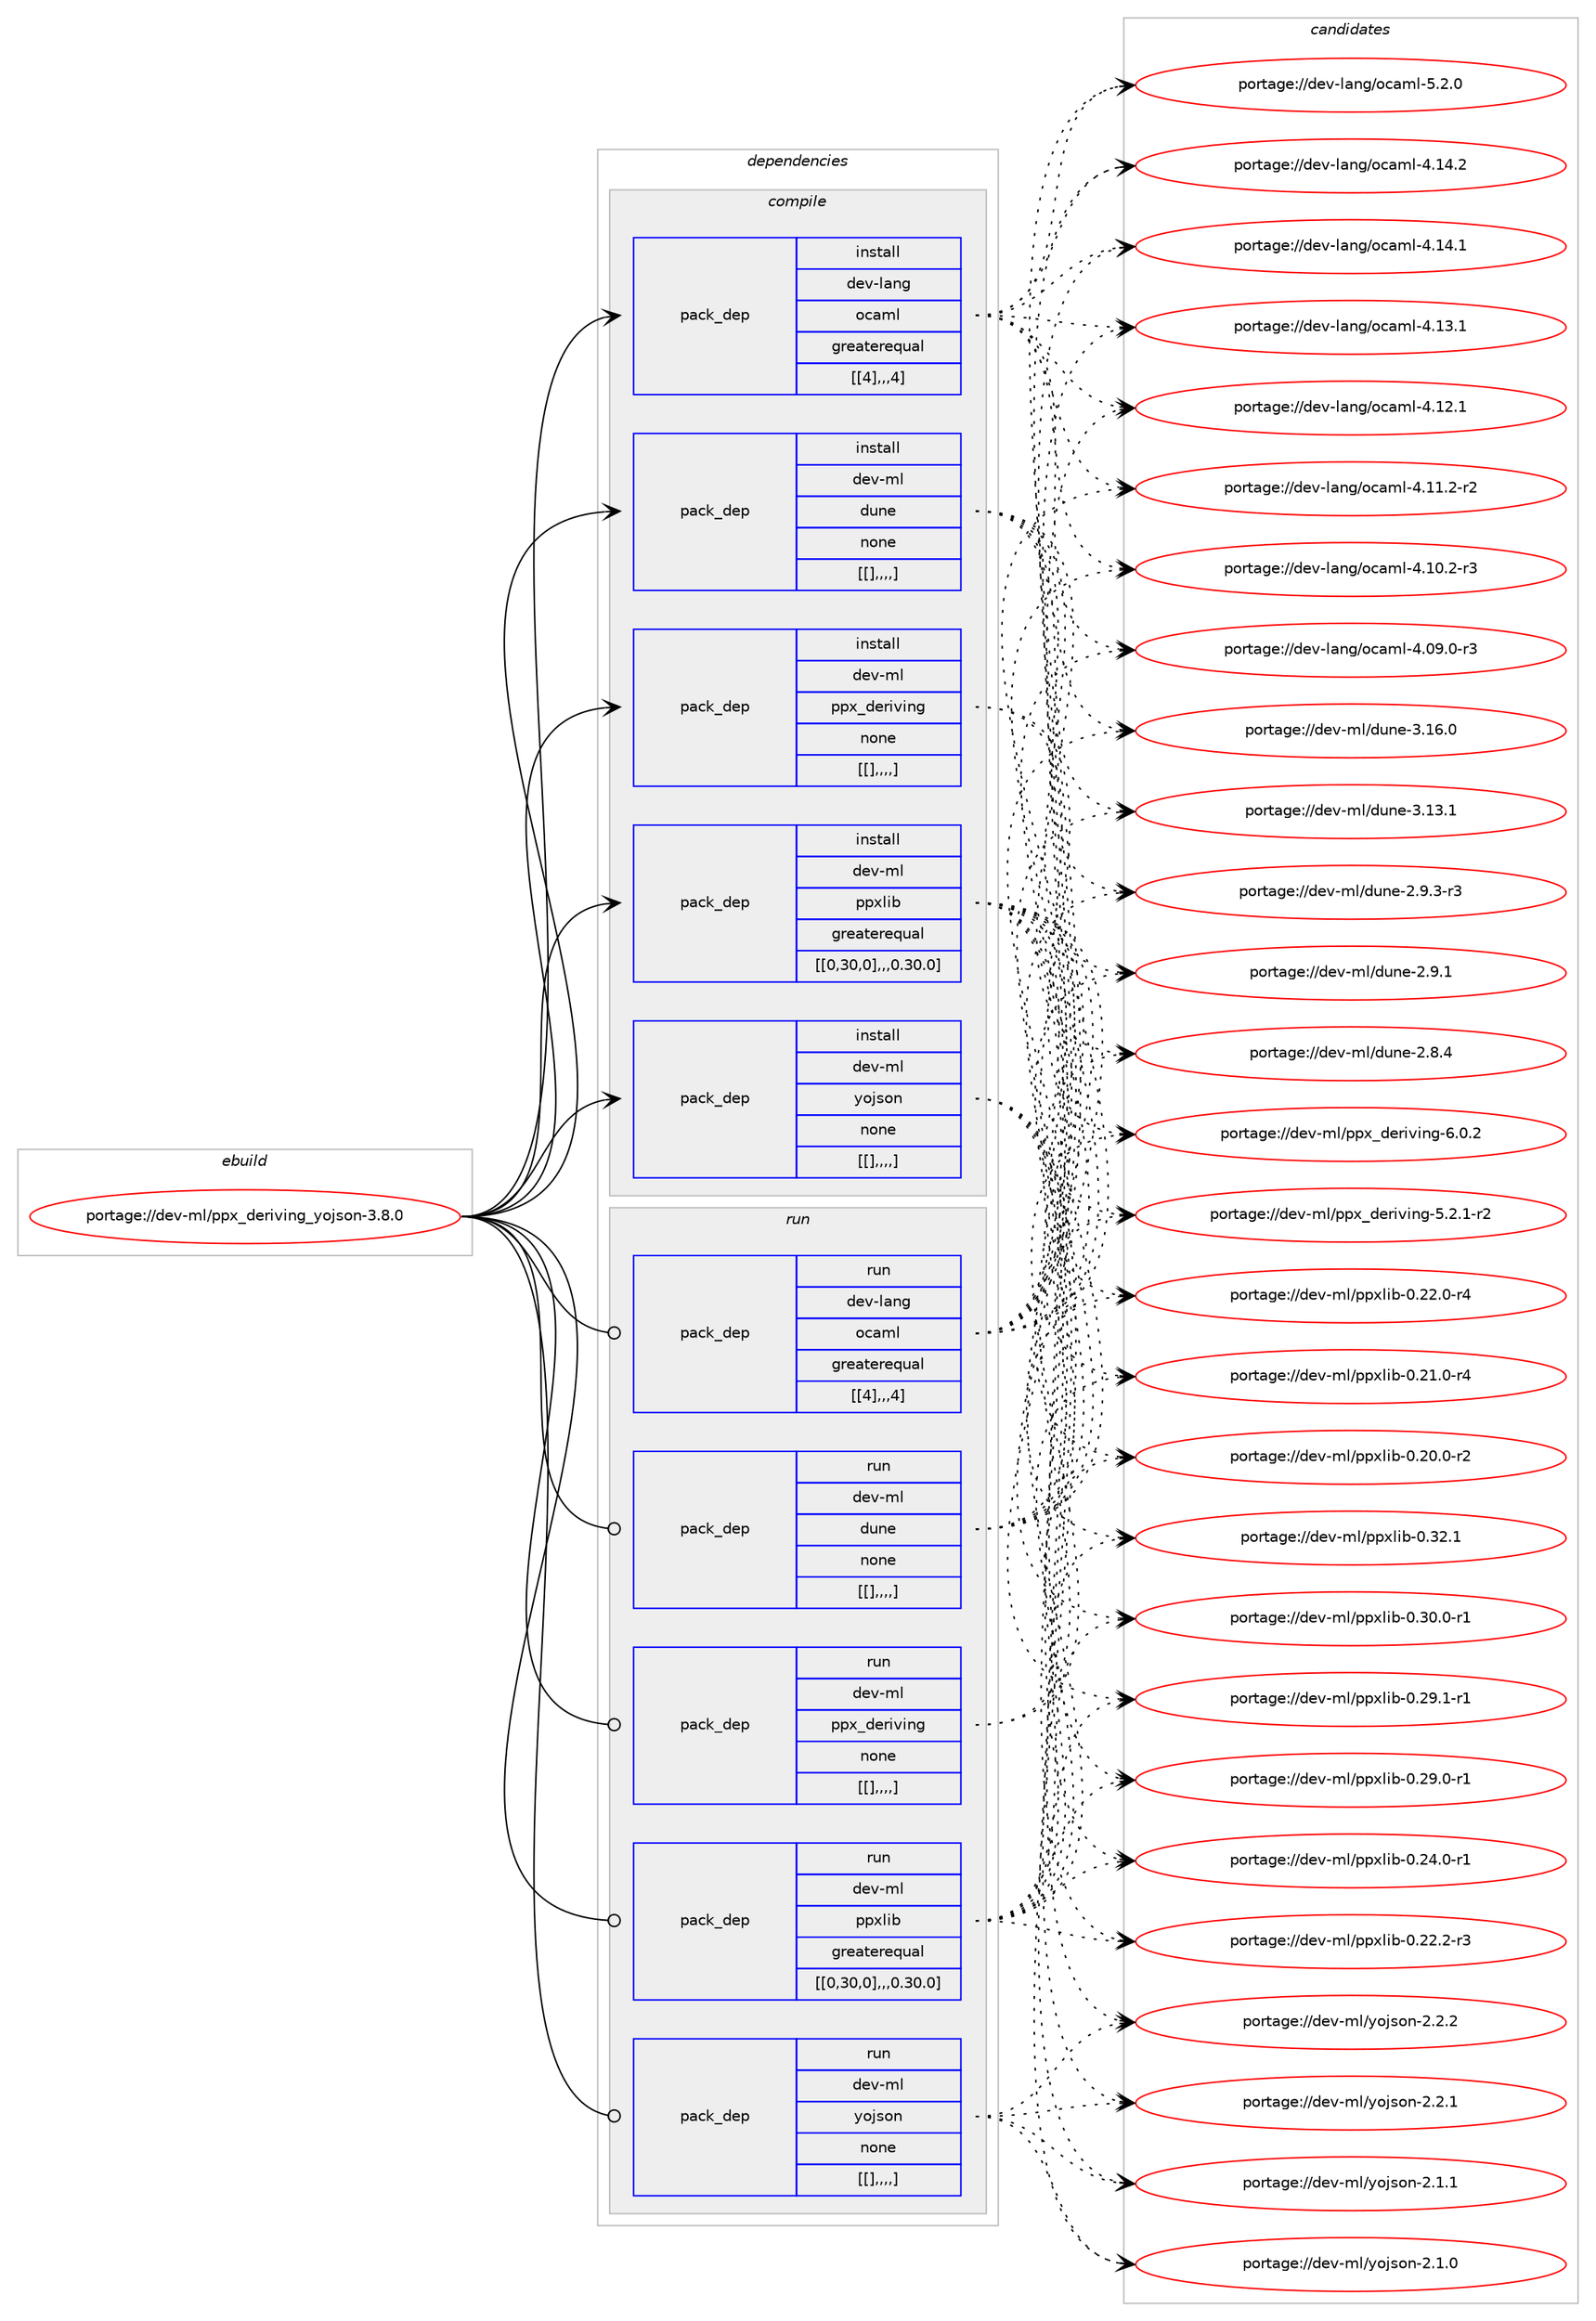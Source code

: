 digraph prolog {

# *************
# Graph options
# *************

newrank=true;
concentrate=true;
compound=true;
graph [rankdir=LR,fontname=Helvetica,fontsize=10,ranksep=1.5];#, ranksep=2.5, nodesep=0.2];
edge  [arrowhead=vee];
node  [fontname=Helvetica,fontsize=10];

# **********
# The ebuild
# **********

subgraph cluster_leftcol {
color=gray;
label=<<i>ebuild</i>>;
id [label="portage://dev-ml/ppx_deriving_yojson-3.8.0", color=red, width=4, href="../dev-ml/ppx_deriving_yojson-3.8.0.svg"];
}

# ****************
# The dependencies
# ****************

subgraph cluster_midcol {
color=gray;
label=<<i>dependencies</i>>;
subgraph cluster_compile {
fillcolor="#eeeeee";
style=filled;
label=<<i>compile</i>>;
subgraph pack92042 {
dependency123976 [label=<<TABLE BORDER="0" CELLBORDER="1" CELLSPACING="0" CELLPADDING="4" WIDTH="220"><TR><TD ROWSPAN="6" CELLPADDING="30">pack_dep</TD></TR><TR><TD WIDTH="110">install</TD></TR><TR><TD>dev-lang</TD></TR><TR><TD>ocaml</TD></TR><TR><TD>greaterequal</TD></TR><TR><TD>[[4],,,4]</TD></TR></TABLE>>, shape=none, color=blue];
}
id:e -> dependency123976:w [weight=20,style="solid",arrowhead="vee"];
subgraph pack92043 {
dependency123977 [label=<<TABLE BORDER="0" CELLBORDER="1" CELLSPACING="0" CELLPADDING="4" WIDTH="220"><TR><TD ROWSPAN="6" CELLPADDING="30">pack_dep</TD></TR><TR><TD WIDTH="110">install</TD></TR><TR><TD>dev-ml</TD></TR><TR><TD>dune</TD></TR><TR><TD>none</TD></TR><TR><TD>[[],,,,]</TD></TR></TABLE>>, shape=none, color=blue];
}
id:e -> dependency123977:w [weight=20,style="solid",arrowhead="vee"];
subgraph pack92044 {
dependency123978 [label=<<TABLE BORDER="0" CELLBORDER="1" CELLSPACING="0" CELLPADDING="4" WIDTH="220"><TR><TD ROWSPAN="6" CELLPADDING="30">pack_dep</TD></TR><TR><TD WIDTH="110">install</TD></TR><TR><TD>dev-ml</TD></TR><TR><TD>ppx_deriving</TD></TR><TR><TD>none</TD></TR><TR><TD>[[],,,,]</TD></TR></TABLE>>, shape=none, color=blue];
}
id:e -> dependency123978:w [weight=20,style="solid",arrowhead="vee"];
subgraph pack92045 {
dependency123979 [label=<<TABLE BORDER="0" CELLBORDER="1" CELLSPACING="0" CELLPADDING="4" WIDTH="220"><TR><TD ROWSPAN="6" CELLPADDING="30">pack_dep</TD></TR><TR><TD WIDTH="110">install</TD></TR><TR><TD>dev-ml</TD></TR><TR><TD>ppxlib</TD></TR><TR><TD>greaterequal</TD></TR><TR><TD>[[0,30,0],,,0.30.0]</TD></TR></TABLE>>, shape=none, color=blue];
}
id:e -> dependency123979:w [weight=20,style="solid",arrowhead="vee"];
subgraph pack92046 {
dependency123980 [label=<<TABLE BORDER="0" CELLBORDER="1" CELLSPACING="0" CELLPADDING="4" WIDTH="220"><TR><TD ROWSPAN="6" CELLPADDING="30">pack_dep</TD></TR><TR><TD WIDTH="110">install</TD></TR><TR><TD>dev-ml</TD></TR><TR><TD>yojson</TD></TR><TR><TD>none</TD></TR><TR><TD>[[],,,,]</TD></TR></TABLE>>, shape=none, color=blue];
}
id:e -> dependency123980:w [weight=20,style="solid",arrowhead="vee"];
}
subgraph cluster_compileandrun {
fillcolor="#eeeeee";
style=filled;
label=<<i>compile and run</i>>;
}
subgraph cluster_run {
fillcolor="#eeeeee";
style=filled;
label=<<i>run</i>>;
subgraph pack92047 {
dependency123981 [label=<<TABLE BORDER="0" CELLBORDER="1" CELLSPACING="0" CELLPADDING="4" WIDTH="220"><TR><TD ROWSPAN="6" CELLPADDING="30">pack_dep</TD></TR><TR><TD WIDTH="110">run</TD></TR><TR><TD>dev-lang</TD></TR><TR><TD>ocaml</TD></TR><TR><TD>greaterequal</TD></TR><TR><TD>[[4],,,4]</TD></TR></TABLE>>, shape=none, color=blue];
}
id:e -> dependency123981:w [weight=20,style="solid",arrowhead="odot"];
subgraph pack92048 {
dependency123982 [label=<<TABLE BORDER="0" CELLBORDER="1" CELLSPACING="0" CELLPADDING="4" WIDTH="220"><TR><TD ROWSPAN="6" CELLPADDING="30">pack_dep</TD></TR><TR><TD WIDTH="110">run</TD></TR><TR><TD>dev-ml</TD></TR><TR><TD>dune</TD></TR><TR><TD>none</TD></TR><TR><TD>[[],,,,]</TD></TR></TABLE>>, shape=none, color=blue];
}
id:e -> dependency123982:w [weight=20,style="solid",arrowhead="odot"];
subgraph pack92049 {
dependency123983 [label=<<TABLE BORDER="0" CELLBORDER="1" CELLSPACING="0" CELLPADDING="4" WIDTH="220"><TR><TD ROWSPAN="6" CELLPADDING="30">pack_dep</TD></TR><TR><TD WIDTH="110">run</TD></TR><TR><TD>dev-ml</TD></TR><TR><TD>ppx_deriving</TD></TR><TR><TD>none</TD></TR><TR><TD>[[],,,,]</TD></TR></TABLE>>, shape=none, color=blue];
}
id:e -> dependency123983:w [weight=20,style="solid",arrowhead="odot"];
subgraph pack92050 {
dependency123984 [label=<<TABLE BORDER="0" CELLBORDER="1" CELLSPACING="0" CELLPADDING="4" WIDTH="220"><TR><TD ROWSPAN="6" CELLPADDING="30">pack_dep</TD></TR><TR><TD WIDTH="110">run</TD></TR><TR><TD>dev-ml</TD></TR><TR><TD>ppxlib</TD></TR><TR><TD>greaterequal</TD></TR><TR><TD>[[0,30,0],,,0.30.0]</TD></TR></TABLE>>, shape=none, color=blue];
}
id:e -> dependency123984:w [weight=20,style="solid",arrowhead="odot"];
subgraph pack92051 {
dependency123985 [label=<<TABLE BORDER="0" CELLBORDER="1" CELLSPACING="0" CELLPADDING="4" WIDTH="220"><TR><TD ROWSPAN="6" CELLPADDING="30">pack_dep</TD></TR><TR><TD WIDTH="110">run</TD></TR><TR><TD>dev-ml</TD></TR><TR><TD>yojson</TD></TR><TR><TD>none</TD></TR><TR><TD>[[],,,,]</TD></TR></TABLE>>, shape=none, color=blue];
}
id:e -> dependency123985:w [weight=20,style="solid",arrowhead="odot"];
}
}

# **************
# The candidates
# **************

subgraph cluster_choices {
rank=same;
color=gray;
label=<<i>candidates</i>>;

subgraph choice92042 {
color=black;
nodesep=1;
choice1001011184510897110103471119997109108455346504648 [label="portage://dev-lang/ocaml-5.2.0", color=red, width=4,href="../dev-lang/ocaml-5.2.0.svg"];
choice100101118451089711010347111999710910845524649524650 [label="portage://dev-lang/ocaml-4.14.2", color=red, width=4,href="../dev-lang/ocaml-4.14.2.svg"];
choice100101118451089711010347111999710910845524649524649 [label="portage://dev-lang/ocaml-4.14.1", color=red, width=4,href="../dev-lang/ocaml-4.14.1.svg"];
choice100101118451089711010347111999710910845524649514649 [label="portage://dev-lang/ocaml-4.13.1", color=red, width=4,href="../dev-lang/ocaml-4.13.1.svg"];
choice100101118451089711010347111999710910845524649504649 [label="portage://dev-lang/ocaml-4.12.1", color=red, width=4,href="../dev-lang/ocaml-4.12.1.svg"];
choice1001011184510897110103471119997109108455246494946504511450 [label="portage://dev-lang/ocaml-4.11.2-r2", color=red, width=4,href="../dev-lang/ocaml-4.11.2-r2.svg"];
choice1001011184510897110103471119997109108455246494846504511451 [label="portage://dev-lang/ocaml-4.10.2-r3", color=red, width=4,href="../dev-lang/ocaml-4.10.2-r3.svg"];
choice1001011184510897110103471119997109108455246485746484511451 [label="portage://dev-lang/ocaml-4.09.0-r3", color=red, width=4,href="../dev-lang/ocaml-4.09.0-r3.svg"];
dependency123976:e -> choice1001011184510897110103471119997109108455346504648:w [style=dotted,weight="100"];
dependency123976:e -> choice100101118451089711010347111999710910845524649524650:w [style=dotted,weight="100"];
dependency123976:e -> choice100101118451089711010347111999710910845524649524649:w [style=dotted,weight="100"];
dependency123976:e -> choice100101118451089711010347111999710910845524649514649:w [style=dotted,weight="100"];
dependency123976:e -> choice100101118451089711010347111999710910845524649504649:w [style=dotted,weight="100"];
dependency123976:e -> choice1001011184510897110103471119997109108455246494946504511450:w [style=dotted,weight="100"];
dependency123976:e -> choice1001011184510897110103471119997109108455246494846504511451:w [style=dotted,weight="100"];
dependency123976:e -> choice1001011184510897110103471119997109108455246485746484511451:w [style=dotted,weight="100"];
}
subgraph choice92043 {
color=black;
nodesep=1;
choice100101118451091084710011711010145514649544648 [label="portage://dev-ml/dune-3.16.0", color=red, width=4,href="../dev-ml/dune-3.16.0.svg"];
choice100101118451091084710011711010145514649514649 [label="portage://dev-ml/dune-3.13.1", color=red, width=4,href="../dev-ml/dune-3.13.1.svg"];
choice10010111845109108471001171101014550465746514511451 [label="portage://dev-ml/dune-2.9.3-r3", color=red, width=4,href="../dev-ml/dune-2.9.3-r3.svg"];
choice1001011184510910847100117110101455046574649 [label="portage://dev-ml/dune-2.9.1", color=red, width=4,href="../dev-ml/dune-2.9.1.svg"];
choice1001011184510910847100117110101455046564652 [label="portage://dev-ml/dune-2.8.4", color=red, width=4,href="../dev-ml/dune-2.8.4.svg"];
dependency123977:e -> choice100101118451091084710011711010145514649544648:w [style=dotted,weight="100"];
dependency123977:e -> choice100101118451091084710011711010145514649514649:w [style=dotted,weight="100"];
dependency123977:e -> choice10010111845109108471001171101014550465746514511451:w [style=dotted,weight="100"];
dependency123977:e -> choice1001011184510910847100117110101455046574649:w [style=dotted,weight="100"];
dependency123977:e -> choice1001011184510910847100117110101455046564652:w [style=dotted,weight="100"];
}
subgraph choice92044 {
color=black;
nodesep=1;
choice100101118451091084711211212095100101114105118105110103455446484650 [label="portage://dev-ml/ppx_deriving-6.0.2", color=red, width=4,href="../dev-ml/ppx_deriving-6.0.2.svg"];
choice1001011184510910847112112120951001011141051181051101034553465046494511450 [label="portage://dev-ml/ppx_deriving-5.2.1-r2", color=red, width=4,href="../dev-ml/ppx_deriving-5.2.1-r2.svg"];
dependency123978:e -> choice100101118451091084711211212095100101114105118105110103455446484650:w [style=dotted,weight="100"];
dependency123978:e -> choice1001011184510910847112112120951001011141051181051101034553465046494511450:w [style=dotted,weight="100"];
}
subgraph choice92045 {
color=black;
nodesep=1;
choice10010111845109108471121121201081059845484651504649 [label="portage://dev-ml/ppxlib-0.32.1", color=red, width=4,href="../dev-ml/ppxlib-0.32.1.svg"];
choice100101118451091084711211212010810598454846514846484511449 [label="portage://dev-ml/ppxlib-0.30.0-r1", color=red, width=4,href="../dev-ml/ppxlib-0.30.0-r1.svg"];
choice100101118451091084711211212010810598454846505746494511449 [label="portage://dev-ml/ppxlib-0.29.1-r1", color=red, width=4,href="../dev-ml/ppxlib-0.29.1-r1.svg"];
choice100101118451091084711211212010810598454846505746484511449 [label="portage://dev-ml/ppxlib-0.29.0-r1", color=red, width=4,href="../dev-ml/ppxlib-0.29.0-r1.svg"];
choice100101118451091084711211212010810598454846505246484511449 [label="portage://dev-ml/ppxlib-0.24.0-r1", color=red, width=4,href="../dev-ml/ppxlib-0.24.0-r1.svg"];
choice100101118451091084711211212010810598454846505046504511451 [label="portage://dev-ml/ppxlib-0.22.2-r3", color=red, width=4,href="../dev-ml/ppxlib-0.22.2-r3.svg"];
choice100101118451091084711211212010810598454846505046484511452 [label="portage://dev-ml/ppxlib-0.22.0-r4", color=red, width=4,href="../dev-ml/ppxlib-0.22.0-r4.svg"];
choice100101118451091084711211212010810598454846504946484511452 [label="portage://dev-ml/ppxlib-0.21.0-r4", color=red, width=4,href="../dev-ml/ppxlib-0.21.0-r4.svg"];
choice100101118451091084711211212010810598454846504846484511450 [label="portage://dev-ml/ppxlib-0.20.0-r2", color=red, width=4,href="../dev-ml/ppxlib-0.20.0-r2.svg"];
dependency123979:e -> choice10010111845109108471121121201081059845484651504649:w [style=dotted,weight="100"];
dependency123979:e -> choice100101118451091084711211212010810598454846514846484511449:w [style=dotted,weight="100"];
dependency123979:e -> choice100101118451091084711211212010810598454846505746494511449:w [style=dotted,weight="100"];
dependency123979:e -> choice100101118451091084711211212010810598454846505746484511449:w [style=dotted,weight="100"];
dependency123979:e -> choice100101118451091084711211212010810598454846505246484511449:w [style=dotted,weight="100"];
dependency123979:e -> choice100101118451091084711211212010810598454846505046504511451:w [style=dotted,weight="100"];
dependency123979:e -> choice100101118451091084711211212010810598454846505046484511452:w [style=dotted,weight="100"];
dependency123979:e -> choice100101118451091084711211212010810598454846504946484511452:w [style=dotted,weight="100"];
dependency123979:e -> choice100101118451091084711211212010810598454846504846484511450:w [style=dotted,weight="100"];
}
subgraph choice92046 {
color=black;
nodesep=1;
choice1001011184510910847121111106115111110455046504650 [label="portage://dev-ml/yojson-2.2.2", color=red, width=4,href="../dev-ml/yojson-2.2.2.svg"];
choice1001011184510910847121111106115111110455046504649 [label="portage://dev-ml/yojson-2.2.1", color=red, width=4,href="../dev-ml/yojson-2.2.1.svg"];
choice1001011184510910847121111106115111110455046494649 [label="portage://dev-ml/yojson-2.1.1", color=red, width=4,href="../dev-ml/yojson-2.1.1.svg"];
choice1001011184510910847121111106115111110455046494648 [label="portage://dev-ml/yojson-2.1.0", color=red, width=4,href="../dev-ml/yojson-2.1.0.svg"];
dependency123980:e -> choice1001011184510910847121111106115111110455046504650:w [style=dotted,weight="100"];
dependency123980:e -> choice1001011184510910847121111106115111110455046504649:w [style=dotted,weight="100"];
dependency123980:e -> choice1001011184510910847121111106115111110455046494649:w [style=dotted,weight="100"];
dependency123980:e -> choice1001011184510910847121111106115111110455046494648:w [style=dotted,weight="100"];
}
subgraph choice92047 {
color=black;
nodesep=1;
choice1001011184510897110103471119997109108455346504648 [label="portage://dev-lang/ocaml-5.2.0", color=red, width=4,href="../dev-lang/ocaml-5.2.0.svg"];
choice100101118451089711010347111999710910845524649524650 [label="portage://dev-lang/ocaml-4.14.2", color=red, width=4,href="../dev-lang/ocaml-4.14.2.svg"];
choice100101118451089711010347111999710910845524649524649 [label="portage://dev-lang/ocaml-4.14.1", color=red, width=4,href="../dev-lang/ocaml-4.14.1.svg"];
choice100101118451089711010347111999710910845524649514649 [label="portage://dev-lang/ocaml-4.13.1", color=red, width=4,href="../dev-lang/ocaml-4.13.1.svg"];
choice100101118451089711010347111999710910845524649504649 [label="portage://dev-lang/ocaml-4.12.1", color=red, width=4,href="../dev-lang/ocaml-4.12.1.svg"];
choice1001011184510897110103471119997109108455246494946504511450 [label="portage://dev-lang/ocaml-4.11.2-r2", color=red, width=4,href="../dev-lang/ocaml-4.11.2-r2.svg"];
choice1001011184510897110103471119997109108455246494846504511451 [label="portage://dev-lang/ocaml-4.10.2-r3", color=red, width=4,href="../dev-lang/ocaml-4.10.2-r3.svg"];
choice1001011184510897110103471119997109108455246485746484511451 [label="portage://dev-lang/ocaml-4.09.0-r3", color=red, width=4,href="../dev-lang/ocaml-4.09.0-r3.svg"];
dependency123981:e -> choice1001011184510897110103471119997109108455346504648:w [style=dotted,weight="100"];
dependency123981:e -> choice100101118451089711010347111999710910845524649524650:w [style=dotted,weight="100"];
dependency123981:e -> choice100101118451089711010347111999710910845524649524649:w [style=dotted,weight="100"];
dependency123981:e -> choice100101118451089711010347111999710910845524649514649:w [style=dotted,weight="100"];
dependency123981:e -> choice100101118451089711010347111999710910845524649504649:w [style=dotted,weight="100"];
dependency123981:e -> choice1001011184510897110103471119997109108455246494946504511450:w [style=dotted,weight="100"];
dependency123981:e -> choice1001011184510897110103471119997109108455246494846504511451:w [style=dotted,weight="100"];
dependency123981:e -> choice1001011184510897110103471119997109108455246485746484511451:w [style=dotted,weight="100"];
}
subgraph choice92048 {
color=black;
nodesep=1;
choice100101118451091084710011711010145514649544648 [label="portage://dev-ml/dune-3.16.0", color=red, width=4,href="../dev-ml/dune-3.16.0.svg"];
choice100101118451091084710011711010145514649514649 [label="portage://dev-ml/dune-3.13.1", color=red, width=4,href="../dev-ml/dune-3.13.1.svg"];
choice10010111845109108471001171101014550465746514511451 [label="portage://dev-ml/dune-2.9.3-r3", color=red, width=4,href="../dev-ml/dune-2.9.3-r3.svg"];
choice1001011184510910847100117110101455046574649 [label="portage://dev-ml/dune-2.9.1", color=red, width=4,href="../dev-ml/dune-2.9.1.svg"];
choice1001011184510910847100117110101455046564652 [label="portage://dev-ml/dune-2.8.4", color=red, width=4,href="../dev-ml/dune-2.8.4.svg"];
dependency123982:e -> choice100101118451091084710011711010145514649544648:w [style=dotted,weight="100"];
dependency123982:e -> choice100101118451091084710011711010145514649514649:w [style=dotted,weight="100"];
dependency123982:e -> choice10010111845109108471001171101014550465746514511451:w [style=dotted,weight="100"];
dependency123982:e -> choice1001011184510910847100117110101455046574649:w [style=dotted,weight="100"];
dependency123982:e -> choice1001011184510910847100117110101455046564652:w [style=dotted,weight="100"];
}
subgraph choice92049 {
color=black;
nodesep=1;
choice100101118451091084711211212095100101114105118105110103455446484650 [label="portage://dev-ml/ppx_deriving-6.0.2", color=red, width=4,href="../dev-ml/ppx_deriving-6.0.2.svg"];
choice1001011184510910847112112120951001011141051181051101034553465046494511450 [label="portage://dev-ml/ppx_deriving-5.2.1-r2", color=red, width=4,href="../dev-ml/ppx_deriving-5.2.1-r2.svg"];
dependency123983:e -> choice100101118451091084711211212095100101114105118105110103455446484650:w [style=dotted,weight="100"];
dependency123983:e -> choice1001011184510910847112112120951001011141051181051101034553465046494511450:w [style=dotted,weight="100"];
}
subgraph choice92050 {
color=black;
nodesep=1;
choice10010111845109108471121121201081059845484651504649 [label="portage://dev-ml/ppxlib-0.32.1", color=red, width=4,href="../dev-ml/ppxlib-0.32.1.svg"];
choice100101118451091084711211212010810598454846514846484511449 [label="portage://dev-ml/ppxlib-0.30.0-r1", color=red, width=4,href="../dev-ml/ppxlib-0.30.0-r1.svg"];
choice100101118451091084711211212010810598454846505746494511449 [label="portage://dev-ml/ppxlib-0.29.1-r1", color=red, width=4,href="../dev-ml/ppxlib-0.29.1-r1.svg"];
choice100101118451091084711211212010810598454846505746484511449 [label="portage://dev-ml/ppxlib-0.29.0-r1", color=red, width=4,href="../dev-ml/ppxlib-0.29.0-r1.svg"];
choice100101118451091084711211212010810598454846505246484511449 [label="portage://dev-ml/ppxlib-0.24.0-r1", color=red, width=4,href="../dev-ml/ppxlib-0.24.0-r1.svg"];
choice100101118451091084711211212010810598454846505046504511451 [label="portage://dev-ml/ppxlib-0.22.2-r3", color=red, width=4,href="../dev-ml/ppxlib-0.22.2-r3.svg"];
choice100101118451091084711211212010810598454846505046484511452 [label="portage://dev-ml/ppxlib-0.22.0-r4", color=red, width=4,href="../dev-ml/ppxlib-0.22.0-r4.svg"];
choice100101118451091084711211212010810598454846504946484511452 [label="portage://dev-ml/ppxlib-0.21.0-r4", color=red, width=4,href="../dev-ml/ppxlib-0.21.0-r4.svg"];
choice100101118451091084711211212010810598454846504846484511450 [label="portage://dev-ml/ppxlib-0.20.0-r2", color=red, width=4,href="../dev-ml/ppxlib-0.20.0-r2.svg"];
dependency123984:e -> choice10010111845109108471121121201081059845484651504649:w [style=dotted,weight="100"];
dependency123984:e -> choice100101118451091084711211212010810598454846514846484511449:w [style=dotted,weight="100"];
dependency123984:e -> choice100101118451091084711211212010810598454846505746494511449:w [style=dotted,weight="100"];
dependency123984:e -> choice100101118451091084711211212010810598454846505746484511449:w [style=dotted,weight="100"];
dependency123984:e -> choice100101118451091084711211212010810598454846505246484511449:w [style=dotted,weight="100"];
dependency123984:e -> choice100101118451091084711211212010810598454846505046504511451:w [style=dotted,weight="100"];
dependency123984:e -> choice100101118451091084711211212010810598454846505046484511452:w [style=dotted,weight="100"];
dependency123984:e -> choice100101118451091084711211212010810598454846504946484511452:w [style=dotted,weight="100"];
dependency123984:e -> choice100101118451091084711211212010810598454846504846484511450:w [style=dotted,weight="100"];
}
subgraph choice92051 {
color=black;
nodesep=1;
choice1001011184510910847121111106115111110455046504650 [label="portage://dev-ml/yojson-2.2.2", color=red, width=4,href="../dev-ml/yojson-2.2.2.svg"];
choice1001011184510910847121111106115111110455046504649 [label="portage://dev-ml/yojson-2.2.1", color=red, width=4,href="../dev-ml/yojson-2.2.1.svg"];
choice1001011184510910847121111106115111110455046494649 [label="portage://dev-ml/yojson-2.1.1", color=red, width=4,href="../dev-ml/yojson-2.1.1.svg"];
choice1001011184510910847121111106115111110455046494648 [label="portage://dev-ml/yojson-2.1.0", color=red, width=4,href="../dev-ml/yojson-2.1.0.svg"];
dependency123985:e -> choice1001011184510910847121111106115111110455046504650:w [style=dotted,weight="100"];
dependency123985:e -> choice1001011184510910847121111106115111110455046504649:w [style=dotted,weight="100"];
dependency123985:e -> choice1001011184510910847121111106115111110455046494649:w [style=dotted,weight="100"];
dependency123985:e -> choice1001011184510910847121111106115111110455046494648:w [style=dotted,weight="100"];
}
}

}
